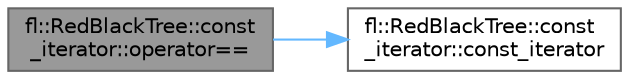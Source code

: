 digraph "fl::RedBlackTree::const_iterator::operator=="
{
 // INTERACTIVE_SVG=YES
 // LATEX_PDF_SIZE
  bgcolor="transparent";
  edge [fontname=Helvetica,fontsize=10,labelfontname=Helvetica,labelfontsize=10];
  node [fontname=Helvetica,fontsize=10,shape=box,height=0.2,width=0.4];
  rankdir="LR";
  Node1 [id="Node000001",label="fl::RedBlackTree::const\l_iterator::operator==",height=0.2,width=0.4,color="gray40", fillcolor="grey60", style="filled", fontcolor="black",tooltip=" "];
  Node1 -> Node2 [id="edge1_Node000001_Node000002",color="steelblue1",style="solid",tooltip=" "];
  Node2 [id="Node000002",label="fl::RedBlackTree::const\l_iterator::const_iterator",height=0.2,width=0.4,color="grey40", fillcolor="white", style="filled",URL="$d0/ddb/classfl_1_1_red_black_tree_1_1const__iterator_aa1504caf5d69b57d4c22a28ff31a2b0b.html#aa1504caf5d69b57d4c22a28ff31a2b0b",tooltip=" "];
}
